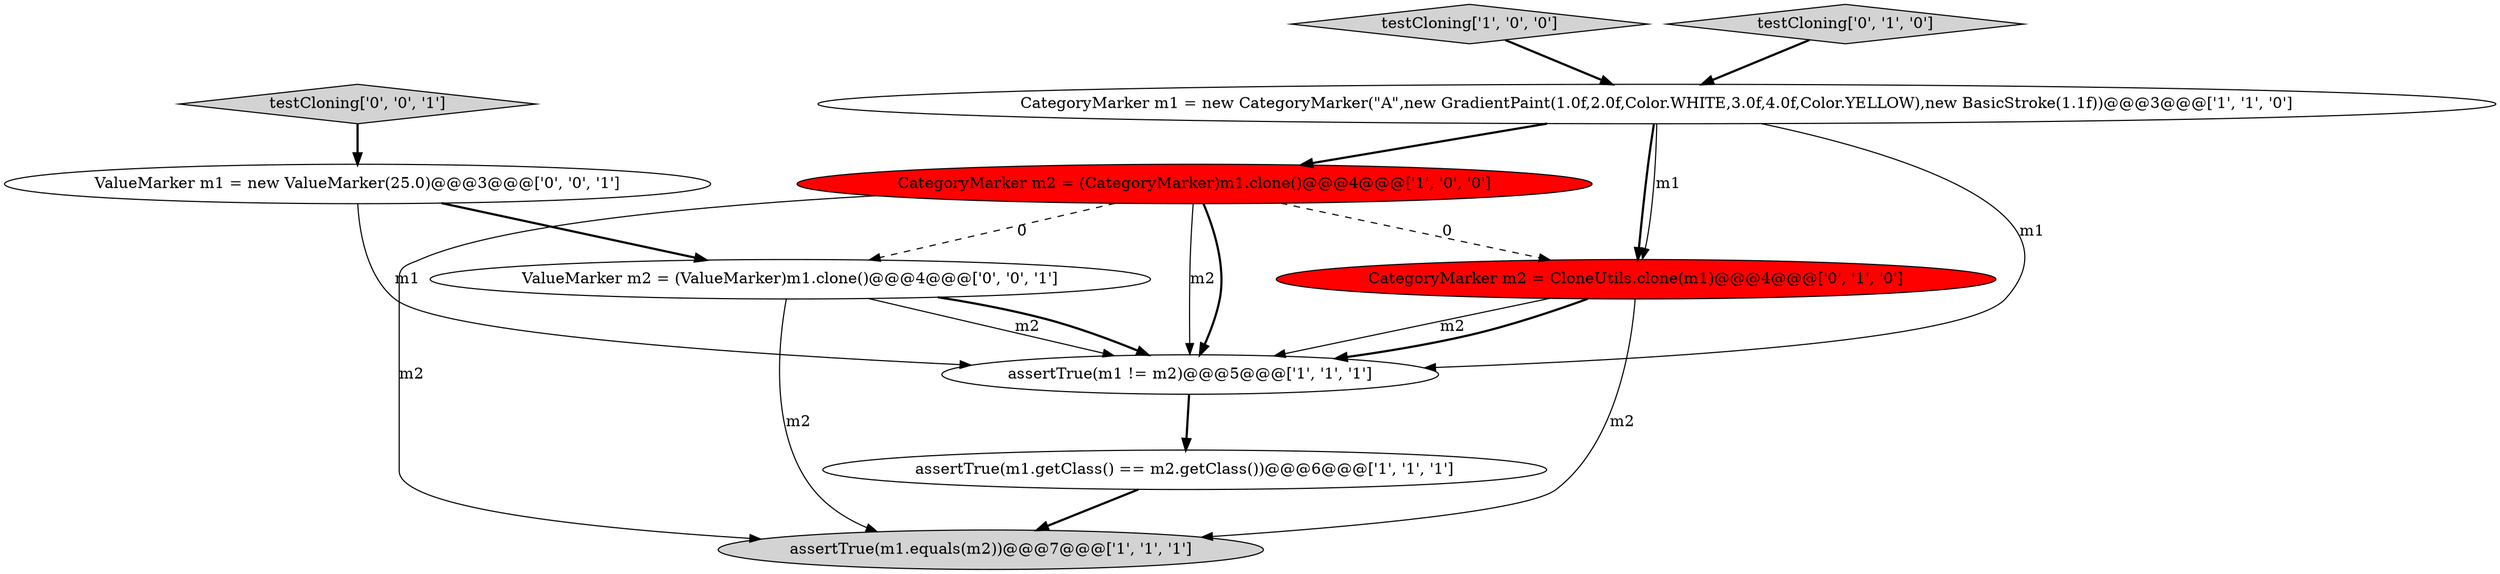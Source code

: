 digraph {
6 [style = filled, label = "CategoryMarker m2 = CloneUtils.clone(m1)@@@4@@@['0', '1', '0']", fillcolor = red, shape = ellipse image = "AAA1AAABBB2BBB"];
3 [style = filled, label = "CategoryMarker m2 = (CategoryMarker)m1.clone()@@@4@@@['1', '0', '0']", fillcolor = red, shape = ellipse image = "AAA1AAABBB1BBB"];
2 [style = filled, label = "assertTrue(m1 != m2)@@@5@@@['1', '1', '1']", fillcolor = white, shape = ellipse image = "AAA0AAABBB1BBB"];
0 [style = filled, label = "assertTrue(m1.getClass() == m2.getClass())@@@6@@@['1', '1', '1']", fillcolor = white, shape = ellipse image = "AAA0AAABBB1BBB"];
10 [style = filled, label = "ValueMarker m1 = new ValueMarker(25.0)@@@3@@@['0', '0', '1']", fillcolor = white, shape = ellipse image = "AAA0AAABBB3BBB"];
4 [style = filled, label = "testCloning['1', '0', '0']", fillcolor = lightgray, shape = diamond image = "AAA0AAABBB1BBB"];
1 [style = filled, label = "assertTrue(m1.equals(m2))@@@7@@@['1', '1', '1']", fillcolor = lightgray, shape = ellipse image = "AAA0AAABBB1BBB"];
5 [style = filled, label = "CategoryMarker m1 = new CategoryMarker(\"A\",new GradientPaint(1.0f,2.0f,Color.WHITE,3.0f,4.0f,Color.YELLOW),new BasicStroke(1.1f))@@@3@@@['1', '1', '0']", fillcolor = white, shape = ellipse image = "AAA0AAABBB1BBB"];
7 [style = filled, label = "testCloning['0', '1', '0']", fillcolor = lightgray, shape = diamond image = "AAA0AAABBB2BBB"];
9 [style = filled, label = "testCloning['0', '0', '1']", fillcolor = lightgray, shape = diamond image = "AAA0AAABBB3BBB"];
8 [style = filled, label = "ValueMarker m2 = (ValueMarker)m1.clone()@@@4@@@['0', '0', '1']", fillcolor = white, shape = ellipse image = "AAA0AAABBB3BBB"];
5->3 [style = bold, label=""];
3->6 [style = dashed, label="0"];
8->1 [style = solid, label="m2"];
6->2 [style = solid, label="m2"];
9->10 [style = bold, label=""];
5->6 [style = solid, label="m1"];
5->2 [style = solid, label="m1"];
6->2 [style = bold, label=""];
7->5 [style = bold, label=""];
2->0 [style = bold, label=""];
10->2 [style = solid, label="m1"];
8->2 [style = solid, label="m2"];
5->6 [style = bold, label=""];
3->2 [style = bold, label=""];
10->8 [style = bold, label=""];
8->2 [style = bold, label=""];
0->1 [style = bold, label=""];
6->1 [style = solid, label="m2"];
3->8 [style = dashed, label="0"];
3->1 [style = solid, label="m2"];
3->2 [style = solid, label="m2"];
4->5 [style = bold, label=""];
}
